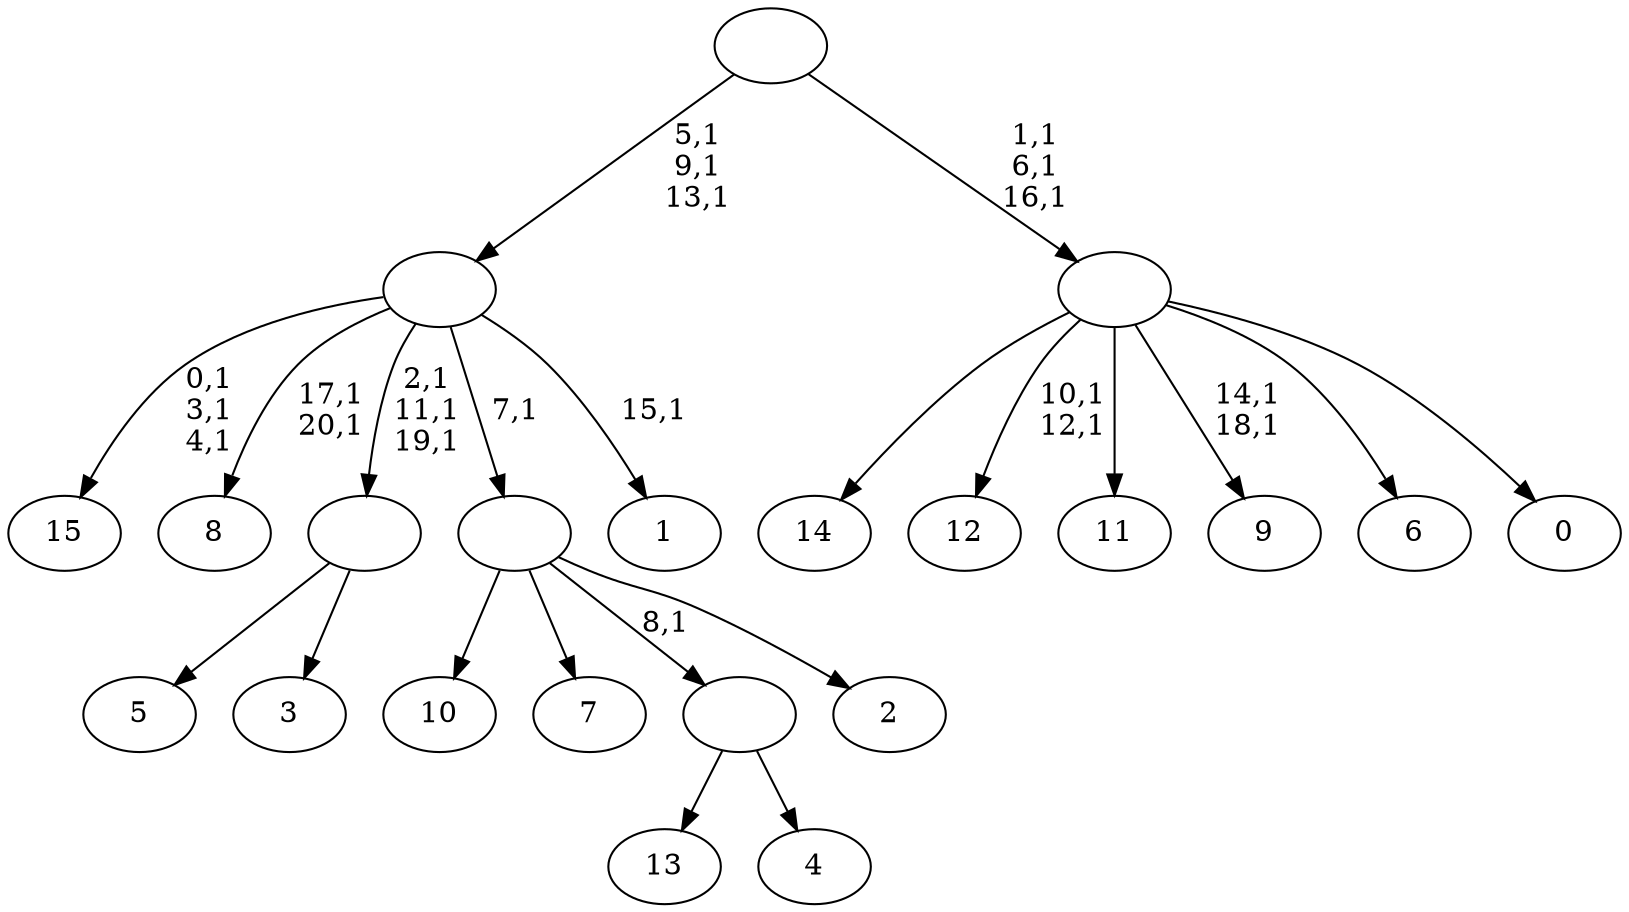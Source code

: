digraph T {
	37 [label="15"]
	33 [label="14"]
	32 [label="13"]
	31 [label="12"]
	28 [label="11"]
	27 [label="10"]
	26 [label="9"]
	23 [label="8"]
	20 [label="7"]
	19 [label="6"]
	18 [label="5"]
	17 [label="4"]
	16 [label=""]
	15 [label="3"]
	14 [label=""]
	11 [label="2"]
	10 [label=""]
	9 [label="1"]
	7 [label=""]
	4 [label="0"]
	3 [label=""]
	0 [label=""]
	16 -> 32 [label=""]
	16 -> 17 [label=""]
	14 -> 18 [label=""]
	14 -> 15 [label=""]
	10 -> 27 [label=""]
	10 -> 20 [label=""]
	10 -> 16 [label="8,1"]
	10 -> 11 [label=""]
	7 -> 9 [label="15,1"]
	7 -> 14 [label="2,1\n11,1\n19,1"]
	7 -> 23 [label="17,1\n20,1"]
	7 -> 37 [label="0,1\n3,1\n4,1"]
	7 -> 10 [label="7,1"]
	3 -> 26 [label="14,1\n18,1"]
	3 -> 31 [label="10,1\n12,1"]
	3 -> 33 [label=""]
	3 -> 28 [label=""]
	3 -> 19 [label=""]
	3 -> 4 [label=""]
	0 -> 3 [label="1,1\n6,1\n16,1"]
	0 -> 7 [label="5,1\n9,1\n13,1"]
}
